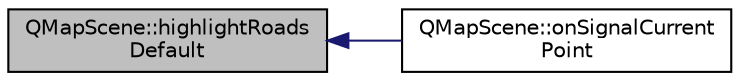 digraph "QMapScene::highlightRoadsDefault"
{
 // INTERACTIVE_SVG=YES
  bgcolor="transparent";
  edge [fontname="Helvetica",fontsize="10",labelfontname="Helvetica",labelfontsize="10"];
  node [fontname="Helvetica",fontsize="10",shape=record];
  rankdir="LR";
  Node1 [label="QMapScene::highlightRoads\lDefault",height=0.2,width=0.4,color="black", fillcolor="grey75", style="filled", fontcolor="black"];
  Node1 -> Node2 [dir="back",color="midnightblue",fontsize="10",style="solid",fontname="Helvetica"];
  Node2 [label="QMapScene::onSignalCurrent\lPoint",height=0.2,width=0.4,color="black",URL="$class_q_map_scene.html#a33fb5928b92a675cff26224dbb54e71e"];
}
